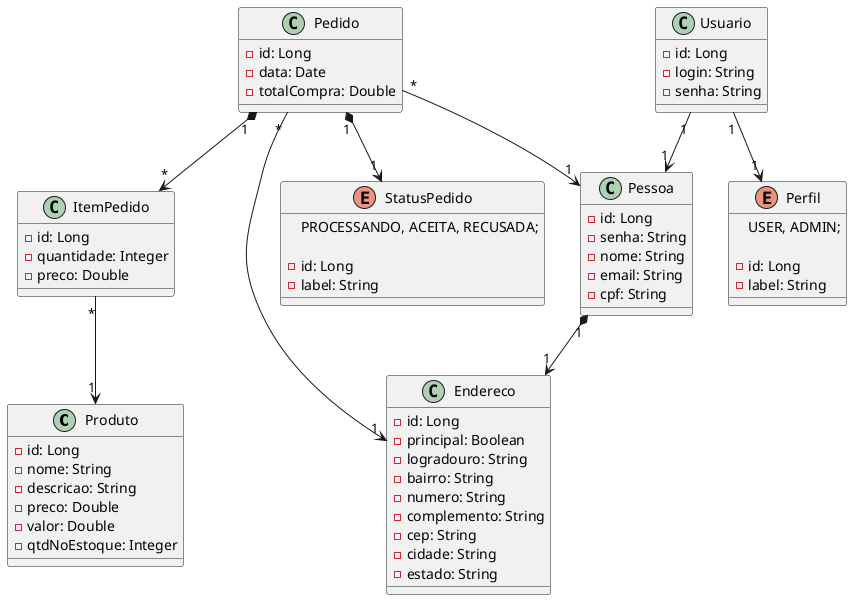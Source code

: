 @startuml Tabacaria
'========Produto========='
class Produto {
    - id: Long
    - nome: String
    - descricao: String
    - preco: Double
    - valor: Double
    - qtdNoEstoque: Integer
}

'========Usuario========='
class Usuario{
    - id: Long
    - login: String
    - senha: String
}

enum Perfil{
    USER, ADMIN;

    - id: Long
    - label: String
}

class Pessoa{
    - id: Long
    - senha: String
    - nome: String
    - email: String
    - cpf: String
}
'========Venda========='
class Pedido {
    - id: Long
    - data: Date
    - totalCompra: Double
}

class ItemPedido {
    - id: Long
    - quantidade: Integer
    - preco: Double
}

enum StatusPedido{
    PROCESSANDO, ACEITA, RECUSADA;

    - id: Long
    - label: String
}

'========Endereço========='
class Endereco {
    - id: Long
    - principal: Boolean
    - logradouro: String
    - bairro: String
    - numero: String
    - complemento: String
    - cep: String
    - cidade: String
    - estado: String
}

'========Relacionamentos========='
Pedido "1" *--> "*" ItemPedido
Pedido "1" *--> "1" StatusPedido
Pedido "*" --> "1" Pessoa
Pedido "*" --> "1" Endereco

ItemPedido "*" --> "1" Produto

Usuario "1" --> "1" Perfil
Usuario "1" --> "1" Pessoa
Pessoa "1" *--> "1" Endereco


@enduml